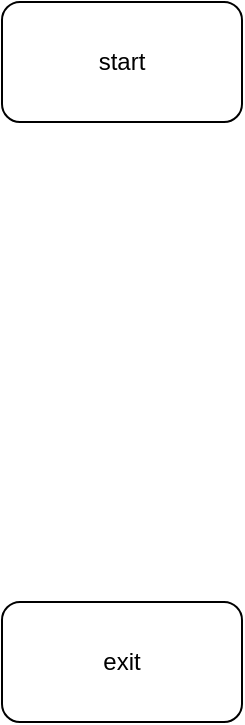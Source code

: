 <mxfile>
    <diagram id="_olAWB6mDr9XLJzefGIY" name="Page-1">
        <mxGraphModel dx="637" dy="1570" grid="1" gridSize="10" guides="1" tooltips="1" connect="1" arrows="1" fold="1" page="1" pageScale="1" pageWidth="827" pageHeight="1169" math="0" shadow="0">
            <root>
                <mxCell id="0"/>
                <mxCell id="1" parent="0"/>
                <mxCell id="2" value="start" style="rounded=1;whiteSpace=wrap;html=1;" vertex="1" parent="1">
                    <mxGeometry x="270" y="-370" width="120" height="60" as="geometry"/>
                </mxCell>
                <mxCell id="3" value="exit" style="rounded=1;whiteSpace=wrap;html=1;" vertex="1" parent="1">
                    <mxGeometry x="270" y="-70" width="120" height="60" as="geometry"/>
                </mxCell>
            </root>
        </mxGraphModel>
    </diagram>
</mxfile>